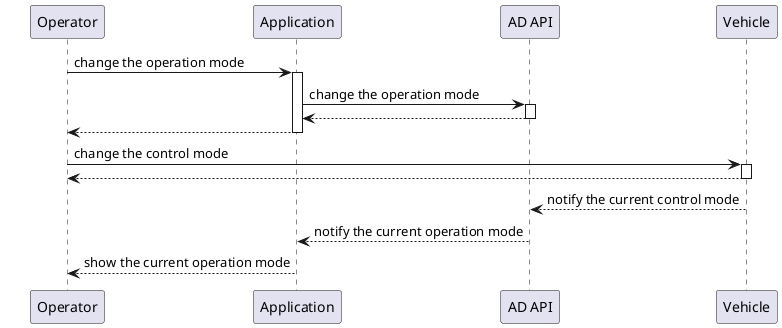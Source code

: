 @startuml

skinparam ParticipantPadding 25
participant "Operator" as operator
participant "Application" as system
participant "AD API" as api
participant "Vehicle" as vehicle

operator -> system ++: change the operation mode
system -> api ++: change the operation mode
return
return

operator -> vehicle ++: change the control mode
return

vehicle --> api: notify the current control mode
api --> system: notify the current operation mode
system --> operator: show the current operation mode

@enduml

